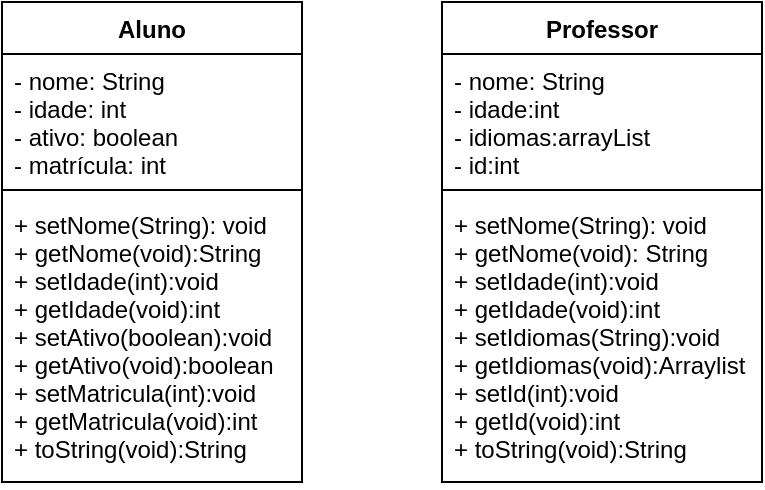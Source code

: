<mxfile>
    <diagram id="q3GHa5FDCBVNJ26OGZ3h" name="Page-1">
        <mxGraphModel dx="475" dy="389" grid="1" gridSize="10" guides="1" tooltips="1" connect="1" arrows="1" fold="1" page="1" pageScale="1" pageWidth="850" pageHeight="1100" math="0" shadow="0">
            <root>
                <mxCell id="0"/>
                <mxCell id="1" parent="0"/>
                <mxCell id="9" value="Aluno" style="swimlane;fontStyle=1;align=center;verticalAlign=top;childLayout=stackLayout;horizontal=1;startSize=26;horizontalStack=0;resizeParent=1;resizeParentMax=0;resizeLast=0;collapsible=1;marginBottom=0;rounded=0;shadow=0;glass=0;sketch=0;" parent="1" vertex="1">
                    <mxGeometry x="80" y="60" width="150" height="240" as="geometry"/>
                </mxCell>
                <mxCell id="10" value="- nome: String&#10;- idade: int&#10;- ativo: boolean&#10;- matrícula: int" style="text;strokeColor=none;fillColor=none;align=left;verticalAlign=top;spacingLeft=4;spacingRight=4;overflow=hidden;rotatable=0;points=[[0,0.5],[1,0.5]];portConstraint=eastwest;rounded=0;shadow=0;glass=0;sketch=0;" parent="9" vertex="1">
                    <mxGeometry y="26" width="150" height="64" as="geometry"/>
                </mxCell>
                <mxCell id="11" value="" style="line;strokeWidth=1;fillColor=none;align=left;verticalAlign=middle;spacingTop=-1;spacingLeft=3;spacingRight=3;rotatable=0;labelPosition=right;points=[];portConstraint=eastwest;strokeColor=inherit;rounded=0;shadow=0;glass=0;sketch=0;" parent="9" vertex="1">
                    <mxGeometry y="90" width="150" height="8" as="geometry"/>
                </mxCell>
                <mxCell id="12" value="+ setNome(String): void&#10;+ getNome(void):String&#10;+ setIdade(int):void&#10;+ getIdade(void):int&#10;+ setAtivo(boolean):void&#10;+ getAtivo(void):boolean&#10;+ setMatricula(int):void&#10;+ getMatricula(void):int&#10;+ toString(void):String" style="text;strokeColor=none;fillColor=none;align=left;verticalAlign=top;spacingLeft=4;spacingRight=4;overflow=hidden;rotatable=0;points=[[0,0.5],[1,0.5]];portConstraint=eastwest;rounded=0;shadow=0;glass=0;sketch=0;" parent="9" vertex="1">
                    <mxGeometry y="98" width="150" height="142" as="geometry"/>
                </mxCell>
                <mxCell id="13" value="Professor" style="swimlane;fontStyle=1;align=center;verticalAlign=top;childLayout=stackLayout;horizontal=1;startSize=26;horizontalStack=0;resizeParent=1;resizeParentMax=0;resizeLast=0;collapsible=1;marginBottom=0;rounded=0;shadow=0;glass=0;sketch=0;" parent="1" vertex="1">
                    <mxGeometry x="300" y="60" width="160" height="240" as="geometry">
                        <mxRectangle x="300" y="60" width="100" height="30" as="alternateBounds"/>
                    </mxGeometry>
                </mxCell>
                <mxCell id="14" value="- nome: String&#10;- idade:int&#10;- idiomas:arrayList&#10;- id:int&#10;" style="text;strokeColor=none;fillColor=none;align=left;verticalAlign=top;spacingLeft=4;spacingRight=4;overflow=hidden;rotatable=0;points=[[0,0.5],[1,0.5]];portConstraint=eastwest;rounded=0;shadow=0;glass=0;sketch=0;" parent="13" vertex="1">
                    <mxGeometry y="26" width="160" height="64" as="geometry"/>
                </mxCell>
                <mxCell id="15" value="" style="line;strokeWidth=1;fillColor=none;align=left;verticalAlign=middle;spacingTop=-1;spacingLeft=3;spacingRight=3;rotatable=0;labelPosition=right;points=[];portConstraint=eastwest;strokeColor=inherit;rounded=0;shadow=0;glass=0;sketch=0;" parent="13" vertex="1">
                    <mxGeometry y="90" width="160" height="8" as="geometry"/>
                </mxCell>
                <mxCell id="16" value="+ setNome(String): void&#10;+ getNome(void): String&#10;+ setIdade(int):void&#10;+ getIdade(void):int&#10;+ setIdiomas(String):void&#10;+ getIdiomas(void):Arraylist&#10;+ setId(int):void&#10;+ getId(void):int&#10;+ toString(void):String" style="text;strokeColor=none;fillColor=none;align=left;verticalAlign=top;spacingLeft=4;spacingRight=4;overflow=hidden;rotatable=0;points=[[0,0.5],[1,0.5]];portConstraint=eastwest;rounded=0;shadow=0;glass=0;sketch=0;" parent="13" vertex="1">
                    <mxGeometry y="98" width="160" height="142" as="geometry"/>
                </mxCell>
            </root>
        </mxGraphModel>
    </diagram>
</mxfile>